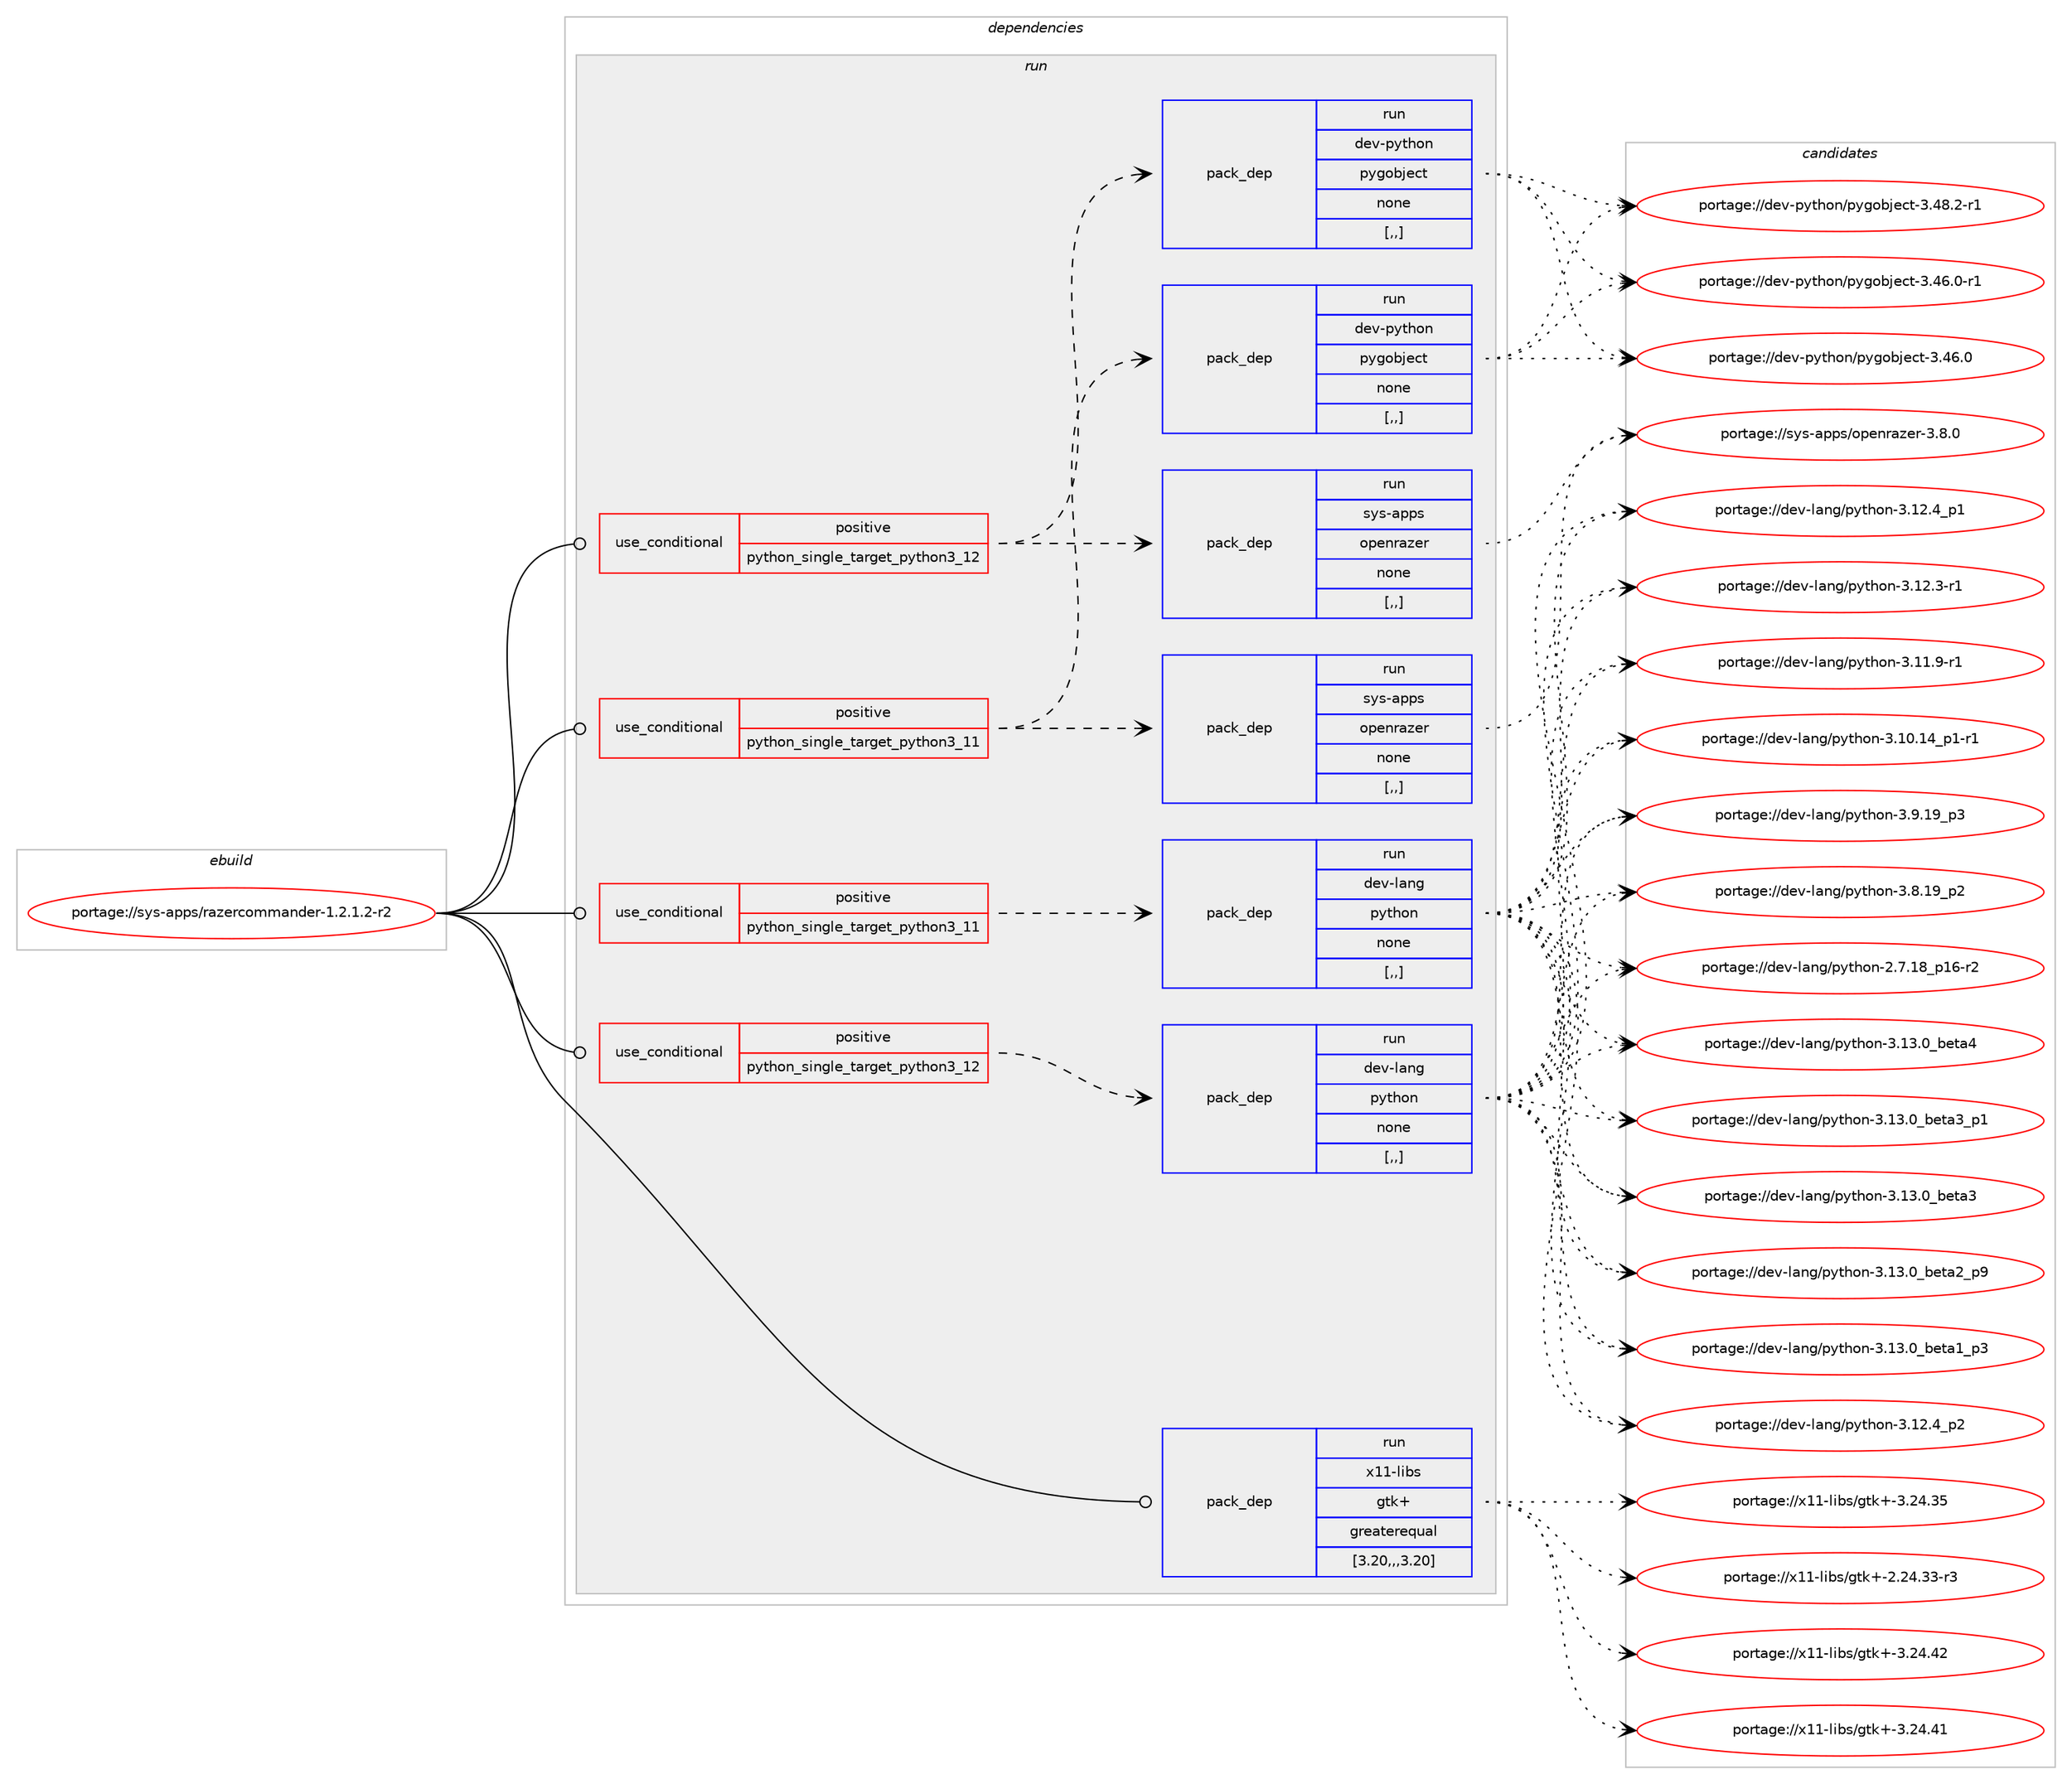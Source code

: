 digraph prolog {

# *************
# Graph options
# *************

newrank=true;
concentrate=true;
compound=true;
graph [rankdir=LR,fontname=Helvetica,fontsize=10,ranksep=1.5];#, ranksep=2.5, nodesep=0.2];
edge  [arrowhead=vee];
node  [fontname=Helvetica,fontsize=10];

# **********
# The ebuild
# **********

subgraph cluster_leftcol {
color=gray;
label=<<i>ebuild</i>>;
id [label="portage://sys-apps/razercommander-1.2.1.2-r2", color=red, width=4, href="../sys-apps/razercommander-1.2.1.2-r2.svg"];
}

# ****************
# The dependencies
# ****************

subgraph cluster_midcol {
color=gray;
label=<<i>dependencies</i>>;
subgraph cluster_compile {
fillcolor="#eeeeee";
style=filled;
label=<<i>compile</i>>;
}
subgraph cluster_compileandrun {
fillcolor="#eeeeee";
style=filled;
label=<<i>compile and run</i>>;
}
subgraph cluster_run {
fillcolor="#eeeeee";
style=filled;
label=<<i>run</i>>;
subgraph cond111851 {
dependency422822 [label=<<TABLE BORDER="0" CELLBORDER="1" CELLSPACING="0" CELLPADDING="4"><TR><TD ROWSPAN="3" CELLPADDING="10">use_conditional</TD></TR><TR><TD>positive</TD></TR><TR><TD>python_single_target_python3_11</TD></TR></TABLE>>, shape=none, color=red];
subgraph pack308048 {
dependency422823 [label=<<TABLE BORDER="0" CELLBORDER="1" CELLSPACING="0" CELLPADDING="4" WIDTH="220"><TR><TD ROWSPAN="6" CELLPADDING="30">pack_dep</TD></TR><TR><TD WIDTH="110">run</TD></TR><TR><TD>dev-lang</TD></TR><TR><TD>python</TD></TR><TR><TD>none</TD></TR><TR><TD>[,,]</TD></TR></TABLE>>, shape=none, color=blue];
}
dependency422822:e -> dependency422823:w [weight=20,style="dashed",arrowhead="vee"];
}
id:e -> dependency422822:w [weight=20,style="solid",arrowhead="odot"];
subgraph cond111852 {
dependency422824 [label=<<TABLE BORDER="0" CELLBORDER="1" CELLSPACING="0" CELLPADDING="4"><TR><TD ROWSPAN="3" CELLPADDING="10">use_conditional</TD></TR><TR><TD>positive</TD></TR><TR><TD>python_single_target_python3_11</TD></TR></TABLE>>, shape=none, color=red];
subgraph pack308049 {
dependency422825 [label=<<TABLE BORDER="0" CELLBORDER="1" CELLSPACING="0" CELLPADDING="4" WIDTH="220"><TR><TD ROWSPAN="6" CELLPADDING="30">pack_dep</TD></TR><TR><TD WIDTH="110">run</TD></TR><TR><TD>dev-python</TD></TR><TR><TD>pygobject</TD></TR><TR><TD>none</TD></TR><TR><TD>[,,]</TD></TR></TABLE>>, shape=none, color=blue];
}
dependency422824:e -> dependency422825:w [weight=20,style="dashed",arrowhead="vee"];
subgraph pack308050 {
dependency422826 [label=<<TABLE BORDER="0" CELLBORDER="1" CELLSPACING="0" CELLPADDING="4" WIDTH="220"><TR><TD ROWSPAN="6" CELLPADDING="30">pack_dep</TD></TR><TR><TD WIDTH="110">run</TD></TR><TR><TD>sys-apps</TD></TR><TR><TD>openrazer</TD></TR><TR><TD>none</TD></TR><TR><TD>[,,]</TD></TR></TABLE>>, shape=none, color=blue];
}
dependency422824:e -> dependency422826:w [weight=20,style="dashed",arrowhead="vee"];
}
id:e -> dependency422824:w [weight=20,style="solid",arrowhead="odot"];
subgraph cond111853 {
dependency422827 [label=<<TABLE BORDER="0" CELLBORDER="1" CELLSPACING="0" CELLPADDING="4"><TR><TD ROWSPAN="3" CELLPADDING="10">use_conditional</TD></TR><TR><TD>positive</TD></TR><TR><TD>python_single_target_python3_12</TD></TR></TABLE>>, shape=none, color=red];
subgraph pack308051 {
dependency422828 [label=<<TABLE BORDER="0" CELLBORDER="1" CELLSPACING="0" CELLPADDING="4" WIDTH="220"><TR><TD ROWSPAN="6" CELLPADDING="30">pack_dep</TD></TR><TR><TD WIDTH="110">run</TD></TR><TR><TD>dev-lang</TD></TR><TR><TD>python</TD></TR><TR><TD>none</TD></TR><TR><TD>[,,]</TD></TR></TABLE>>, shape=none, color=blue];
}
dependency422827:e -> dependency422828:w [weight=20,style="dashed",arrowhead="vee"];
}
id:e -> dependency422827:w [weight=20,style="solid",arrowhead="odot"];
subgraph cond111854 {
dependency422829 [label=<<TABLE BORDER="0" CELLBORDER="1" CELLSPACING="0" CELLPADDING="4"><TR><TD ROWSPAN="3" CELLPADDING="10">use_conditional</TD></TR><TR><TD>positive</TD></TR><TR><TD>python_single_target_python3_12</TD></TR></TABLE>>, shape=none, color=red];
subgraph pack308052 {
dependency422830 [label=<<TABLE BORDER="0" CELLBORDER="1" CELLSPACING="0" CELLPADDING="4" WIDTH="220"><TR><TD ROWSPAN="6" CELLPADDING="30">pack_dep</TD></TR><TR><TD WIDTH="110">run</TD></TR><TR><TD>dev-python</TD></TR><TR><TD>pygobject</TD></TR><TR><TD>none</TD></TR><TR><TD>[,,]</TD></TR></TABLE>>, shape=none, color=blue];
}
dependency422829:e -> dependency422830:w [weight=20,style="dashed",arrowhead="vee"];
subgraph pack308053 {
dependency422831 [label=<<TABLE BORDER="0" CELLBORDER="1" CELLSPACING="0" CELLPADDING="4" WIDTH="220"><TR><TD ROWSPAN="6" CELLPADDING="30">pack_dep</TD></TR><TR><TD WIDTH="110">run</TD></TR><TR><TD>sys-apps</TD></TR><TR><TD>openrazer</TD></TR><TR><TD>none</TD></TR><TR><TD>[,,]</TD></TR></TABLE>>, shape=none, color=blue];
}
dependency422829:e -> dependency422831:w [weight=20,style="dashed",arrowhead="vee"];
}
id:e -> dependency422829:w [weight=20,style="solid",arrowhead="odot"];
subgraph pack308054 {
dependency422832 [label=<<TABLE BORDER="0" CELLBORDER="1" CELLSPACING="0" CELLPADDING="4" WIDTH="220"><TR><TD ROWSPAN="6" CELLPADDING="30">pack_dep</TD></TR><TR><TD WIDTH="110">run</TD></TR><TR><TD>x11-libs</TD></TR><TR><TD>gtk+</TD></TR><TR><TD>greaterequal</TD></TR><TR><TD>[3.20,,,3.20]</TD></TR></TABLE>>, shape=none, color=blue];
}
id:e -> dependency422832:w [weight=20,style="solid",arrowhead="odot"];
}
}

# **************
# The candidates
# **************

subgraph cluster_choices {
rank=same;
color=gray;
label=<<i>candidates</i>>;

subgraph choice308048 {
color=black;
nodesep=1;
choice1001011184510897110103471121211161041111104551464951464895981011169752 [label="portage://dev-lang/python-3.13.0_beta4", color=red, width=4,href="../dev-lang/python-3.13.0_beta4.svg"];
choice10010111845108971101034711212111610411111045514649514648959810111697519511249 [label="portage://dev-lang/python-3.13.0_beta3_p1", color=red, width=4,href="../dev-lang/python-3.13.0_beta3_p1.svg"];
choice1001011184510897110103471121211161041111104551464951464895981011169751 [label="portage://dev-lang/python-3.13.0_beta3", color=red, width=4,href="../dev-lang/python-3.13.0_beta3.svg"];
choice10010111845108971101034711212111610411111045514649514648959810111697509511257 [label="portage://dev-lang/python-3.13.0_beta2_p9", color=red, width=4,href="../dev-lang/python-3.13.0_beta2_p9.svg"];
choice10010111845108971101034711212111610411111045514649514648959810111697499511251 [label="portage://dev-lang/python-3.13.0_beta1_p3", color=red, width=4,href="../dev-lang/python-3.13.0_beta1_p3.svg"];
choice100101118451089711010347112121116104111110455146495046529511250 [label="portage://dev-lang/python-3.12.4_p2", color=red, width=4,href="../dev-lang/python-3.12.4_p2.svg"];
choice100101118451089711010347112121116104111110455146495046529511249 [label="portage://dev-lang/python-3.12.4_p1", color=red, width=4,href="../dev-lang/python-3.12.4_p1.svg"];
choice100101118451089711010347112121116104111110455146495046514511449 [label="portage://dev-lang/python-3.12.3-r1", color=red, width=4,href="../dev-lang/python-3.12.3-r1.svg"];
choice100101118451089711010347112121116104111110455146494946574511449 [label="portage://dev-lang/python-3.11.9-r1", color=red, width=4,href="../dev-lang/python-3.11.9-r1.svg"];
choice100101118451089711010347112121116104111110455146494846495295112494511449 [label="portage://dev-lang/python-3.10.14_p1-r1", color=red, width=4,href="../dev-lang/python-3.10.14_p1-r1.svg"];
choice100101118451089711010347112121116104111110455146574649579511251 [label="portage://dev-lang/python-3.9.19_p3", color=red, width=4,href="../dev-lang/python-3.9.19_p3.svg"];
choice100101118451089711010347112121116104111110455146564649579511250 [label="portage://dev-lang/python-3.8.19_p2", color=red, width=4,href="../dev-lang/python-3.8.19_p2.svg"];
choice100101118451089711010347112121116104111110455046554649569511249544511450 [label="portage://dev-lang/python-2.7.18_p16-r2", color=red, width=4,href="../dev-lang/python-2.7.18_p16-r2.svg"];
dependency422823:e -> choice1001011184510897110103471121211161041111104551464951464895981011169752:w [style=dotted,weight="100"];
dependency422823:e -> choice10010111845108971101034711212111610411111045514649514648959810111697519511249:w [style=dotted,weight="100"];
dependency422823:e -> choice1001011184510897110103471121211161041111104551464951464895981011169751:w [style=dotted,weight="100"];
dependency422823:e -> choice10010111845108971101034711212111610411111045514649514648959810111697509511257:w [style=dotted,weight="100"];
dependency422823:e -> choice10010111845108971101034711212111610411111045514649514648959810111697499511251:w [style=dotted,weight="100"];
dependency422823:e -> choice100101118451089711010347112121116104111110455146495046529511250:w [style=dotted,weight="100"];
dependency422823:e -> choice100101118451089711010347112121116104111110455146495046529511249:w [style=dotted,weight="100"];
dependency422823:e -> choice100101118451089711010347112121116104111110455146495046514511449:w [style=dotted,weight="100"];
dependency422823:e -> choice100101118451089711010347112121116104111110455146494946574511449:w [style=dotted,weight="100"];
dependency422823:e -> choice100101118451089711010347112121116104111110455146494846495295112494511449:w [style=dotted,weight="100"];
dependency422823:e -> choice100101118451089711010347112121116104111110455146574649579511251:w [style=dotted,weight="100"];
dependency422823:e -> choice100101118451089711010347112121116104111110455146564649579511250:w [style=dotted,weight="100"];
dependency422823:e -> choice100101118451089711010347112121116104111110455046554649569511249544511450:w [style=dotted,weight="100"];
}
subgraph choice308049 {
color=black;
nodesep=1;
choice10010111845112121116104111110471121211031119810610199116455146525646504511449 [label="portage://dev-python/pygobject-3.48.2-r1", color=red, width=4,href="../dev-python/pygobject-3.48.2-r1.svg"];
choice10010111845112121116104111110471121211031119810610199116455146525446484511449 [label="portage://dev-python/pygobject-3.46.0-r1", color=red, width=4,href="../dev-python/pygobject-3.46.0-r1.svg"];
choice1001011184511212111610411111047112121103111981061019911645514652544648 [label="portage://dev-python/pygobject-3.46.0", color=red, width=4,href="../dev-python/pygobject-3.46.0.svg"];
dependency422825:e -> choice10010111845112121116104111110471121211031119810610199116455146525646504511449:w [style=dotted,weight="100"];
dependency422825:e -> choice10010111845112121116104111110471121211031119810610199116455146525446484511449:w [style=dotted,weight="100"];
dependency422825:e -> choice1001011184511212111610411111047112121103111981061019911645514652544648:w [style=dotted,weight="100"];
}
subgraph choice308050 {
color=black;
nodesep=1;
choice11512111545971121121154711111210111011497122101114455146564648 [label="portage://sys-apps/openrazer-3.8.0", color=red, width=4,href="../sys-apps/openrazer-3.8.0.svg"];
dependency422826:e -> choice11512111545971121121154711111210111011497122101114455146564648:w [style=dotted,weight="100"];
}
subgraph choice308051 {
color=black;
nodesep=1;
choice1001011184510897110103471121211161041111104551464951464895981011169752 [label="portage://dev-lang/python-3.13.0_beta4", color=red, width=4,href="../dev-lang/python-3.13.0_beta4.svg"];
choice10010111845108971101034711212111610411111045514649514648959810111697519511249 [label="portage://dev-lang/python-3.13.0_beta3_p1", color=red, width=4,href="../dev-lang/python-3.13.0_beta3_p1.svg"];
choice1001011184510897110103471121211161041111104551464951464895981011169751 [label="portage://dev-lang/python-3.13.0_beta3", color=red, width=4,href="../dev-lang/python-3.13.0_beta3.svg"];
choice10010111845108971101034711212111610411111045514649514648959810111697509511257 [label="portage://dev-lang/python-3.13.0_beta2_p9", color=red, width=4,href="../dev-lang/python-3.13.0_beta2_p9.svg"];
choice10010111845108971101034711212111610411111045514649514648959810111697499511251 [label="portage://dev-lang/python-3.13.0_beta1_p3", color=red, width=4,href="../dev-lang/python-3.13.0_beta1_p3.svg"];
choice100101118451089711010347112121116104111110455146495046529511250 [label="portage://dev-lang/python-3.12.4_p2", color=red, width=4,href="../dev-lang/python-3.12.4_p2.svg"];
choice100101118451089711010347112121116104111110455146495046529511249 [label="portage://dev-lang/python-3.12.4_p1", color=red, width=4,href="../dev-lang/python-3.12.4_p1.svg"];
choice100101118451089711010347112121116104111110455146495046514511449 [label="portage://dev-lang/python-3.12.3-r1", color=red, width=4,href="../dev-lang/python-3.12.3-r1.svg"];
choice100101118451089711010347112121116104111110455146494946574511449 [label="portage://dev-lang/python-3.11.9-r1", color=red, width=4,href="../dev-lang/python-3.11.9-r1.svg"];
choice100101118451089711010347112121116104111110455146494846495295112494511449 [label="portage://dev-lang/python-3.10.14_p1-r1", color=red, width=4,href="../dev-lang/python-3.10.14_p1-r1.svg"];
choice100101118451089711010347112121116104111110455146574649579511251 [label="portage://dev-lang/python-3.9.19_p3", color=red, width=4,href="../dev-lang/python-3.9.19_p3.svg"];
choice100101118451089711010347112121116104111110455146564649579511250 [label="portage://dev-lang/python-3.8.19_p2", color=red, width=4,href="../dev-lang/python-3.8.19_p2.svg"];
choice100101118451089711010347112121116104111110455046554649569511249544511450 [label="portage://dev-lang/python-2.7.18_p16-r2", color=red, width=4,href="../dev-lang/python-2.7.18_p16-r2.svg"];
dependency422828:e -> choice1001011184510897110103471121211161041111104551464951464895981011169752:w [style=dotted,weight="100"];
dependency422828:e -> choice10010111845108971101034711212111610411111045514649514648959810111697519511249:w [style=dotted,weight="100"];
dependency422828:e -> choice1001011184510897110103471121211161041111104551464951464895981011169751:w [style=dotted,weight="100"];
dependency422828:e -> choice10010111845108971101034711212111610411111045514649514648959810111697509511257:w [style=dotted,weight="100"];
dependency422828:e -> choice10010111845108971101034711212111610411111045514649514648959810111697499511251:w [style=dotted,weight="100"];
dependency422828:e -> choice100101118451089711010347112121116104111110455146495046529511250:w [style=dotted,weight="100"];
dependency422828:e -> choice100101118451089711010347112121116104111110455146495046529511249:w [style=dotted,weight="100"];
dependency422828:e -> choice100101118451089711010347112121116104111110455146495046514511449:w [style=dotted,weight="100"];
dependency422828:e -> choice100101118451089711010347112121116104111110455146494946574511449:w [style=dotted,weight="100"];
dependency422828:e -> choice100101118451089711010347112121116104111110455146494846495295112494511449:w [style=dotted,weight="100"];
dependency422828:e -> choice100101118451089711010347112121116104111110455146574649579511251:w [style=dotted,weight="100"];
dependency422828:e -> choice100101118451089711010347112121116104111110455146564649579511250:w [style=dotted,weight="100"];
dependency422828:e -> choice100101118451089711010347112121116104111110455046554649569511249544511450:w [style=dotted,weight="100"];
}
subgraph choice308052 {
color=black;
nodesep=1;
choice10010111845112121116104111110471121211031119810610199116455146525646504511449 [label="portage://dev-python/pygobject-3.48.2-r1", color=red, width=4,href="../dev-python/pygobject-3.48.2-r1.svg"];
choice10010111845112121116104111110471121211031119810610199116455146525446484511449 [label="portage://dev-python/pygobject-3.46.0-r1", color=red, width=4,href="../dev-python/pygobject-3.46.0-r1.svg"];
choice1001011184511212111610411111047112121103111981061019911645514652544648 [label="portage://dev-python/pygobject-3.46.0", color=red, width=4,href="../dev-python/pygobject-3.46.0.svg"];
dependency422830:e -> choice10010111845112121116104111110471121211031119810610199116455146525646504511449:w [style=dotted,weight="100"];
dependency422830:e -> choice10010111845112121116104111110471121211031119810610199116455146525446484511449:w [style=dotted,weight="100"];
dependency422830:e -> choice1001011184511212111610411111047112121103111981061019911645514652544648:w [style=dotted,weight="100"];
}
subgraph choice308053 {
color=black;
nodesep=1;
choice11512111545971121121154711111210111011497122101114455146564648 [label="portage://sys-apps/openrazer-3.8.0", color=red, width=4,href="../sys-apps/openrazer-3.8.0.svg"];
dependency422831:e -> choice11512111545971121121154711111210111011497122101114455146564648:w [style=dotted,weight="100"];
}
subgraph choice308054 {
color=black;
nodesep=1;
choice1204949451081059811547103116107434551465052465250 [label="portage://x11-libs/gtk+-3.24.42", color=red, width=4,href="../x11-libs/gtk+-3.24.42.svg"];
choice1204949451081059811547103116107434551465052465249 [label="portage://x11-libs/gtk+-3.24.41", color=red, width=4,href="../x11-libs/gtk+-3.24.41.svg"];
choice1204949451081059811547103116107434551465052465153 [label="portage://x11-libs/gtk+-3.24.35", color=red, width=4,href="../x11-libs/gtk+-3.24.35.svg"];
choice12049494510810598115471031161074345504650524651514511451 [label="portage://x11-libs/gtk+-2.24.33-r3", color=red, width=4,href="../x11-libs/gtk+-2.24.33-r3.svg"];
dependency422832:e -> choice1204949451081059811547103116107434551465052465250:w [style=dotted,weight="100"];
dependency422832:e -> choice1204949451081059811547103116107434551465052465249:w [style=dotted,weight="100"];
dependency422832:e -> choice1204949451081059811547103116107434551465052465153:w [style=dotted,weight="100"];
dependency422832:e -> choice12049494510810598115471031161074345504650524651514511451:w [style=dotted,weight="100"];
}
}

}

